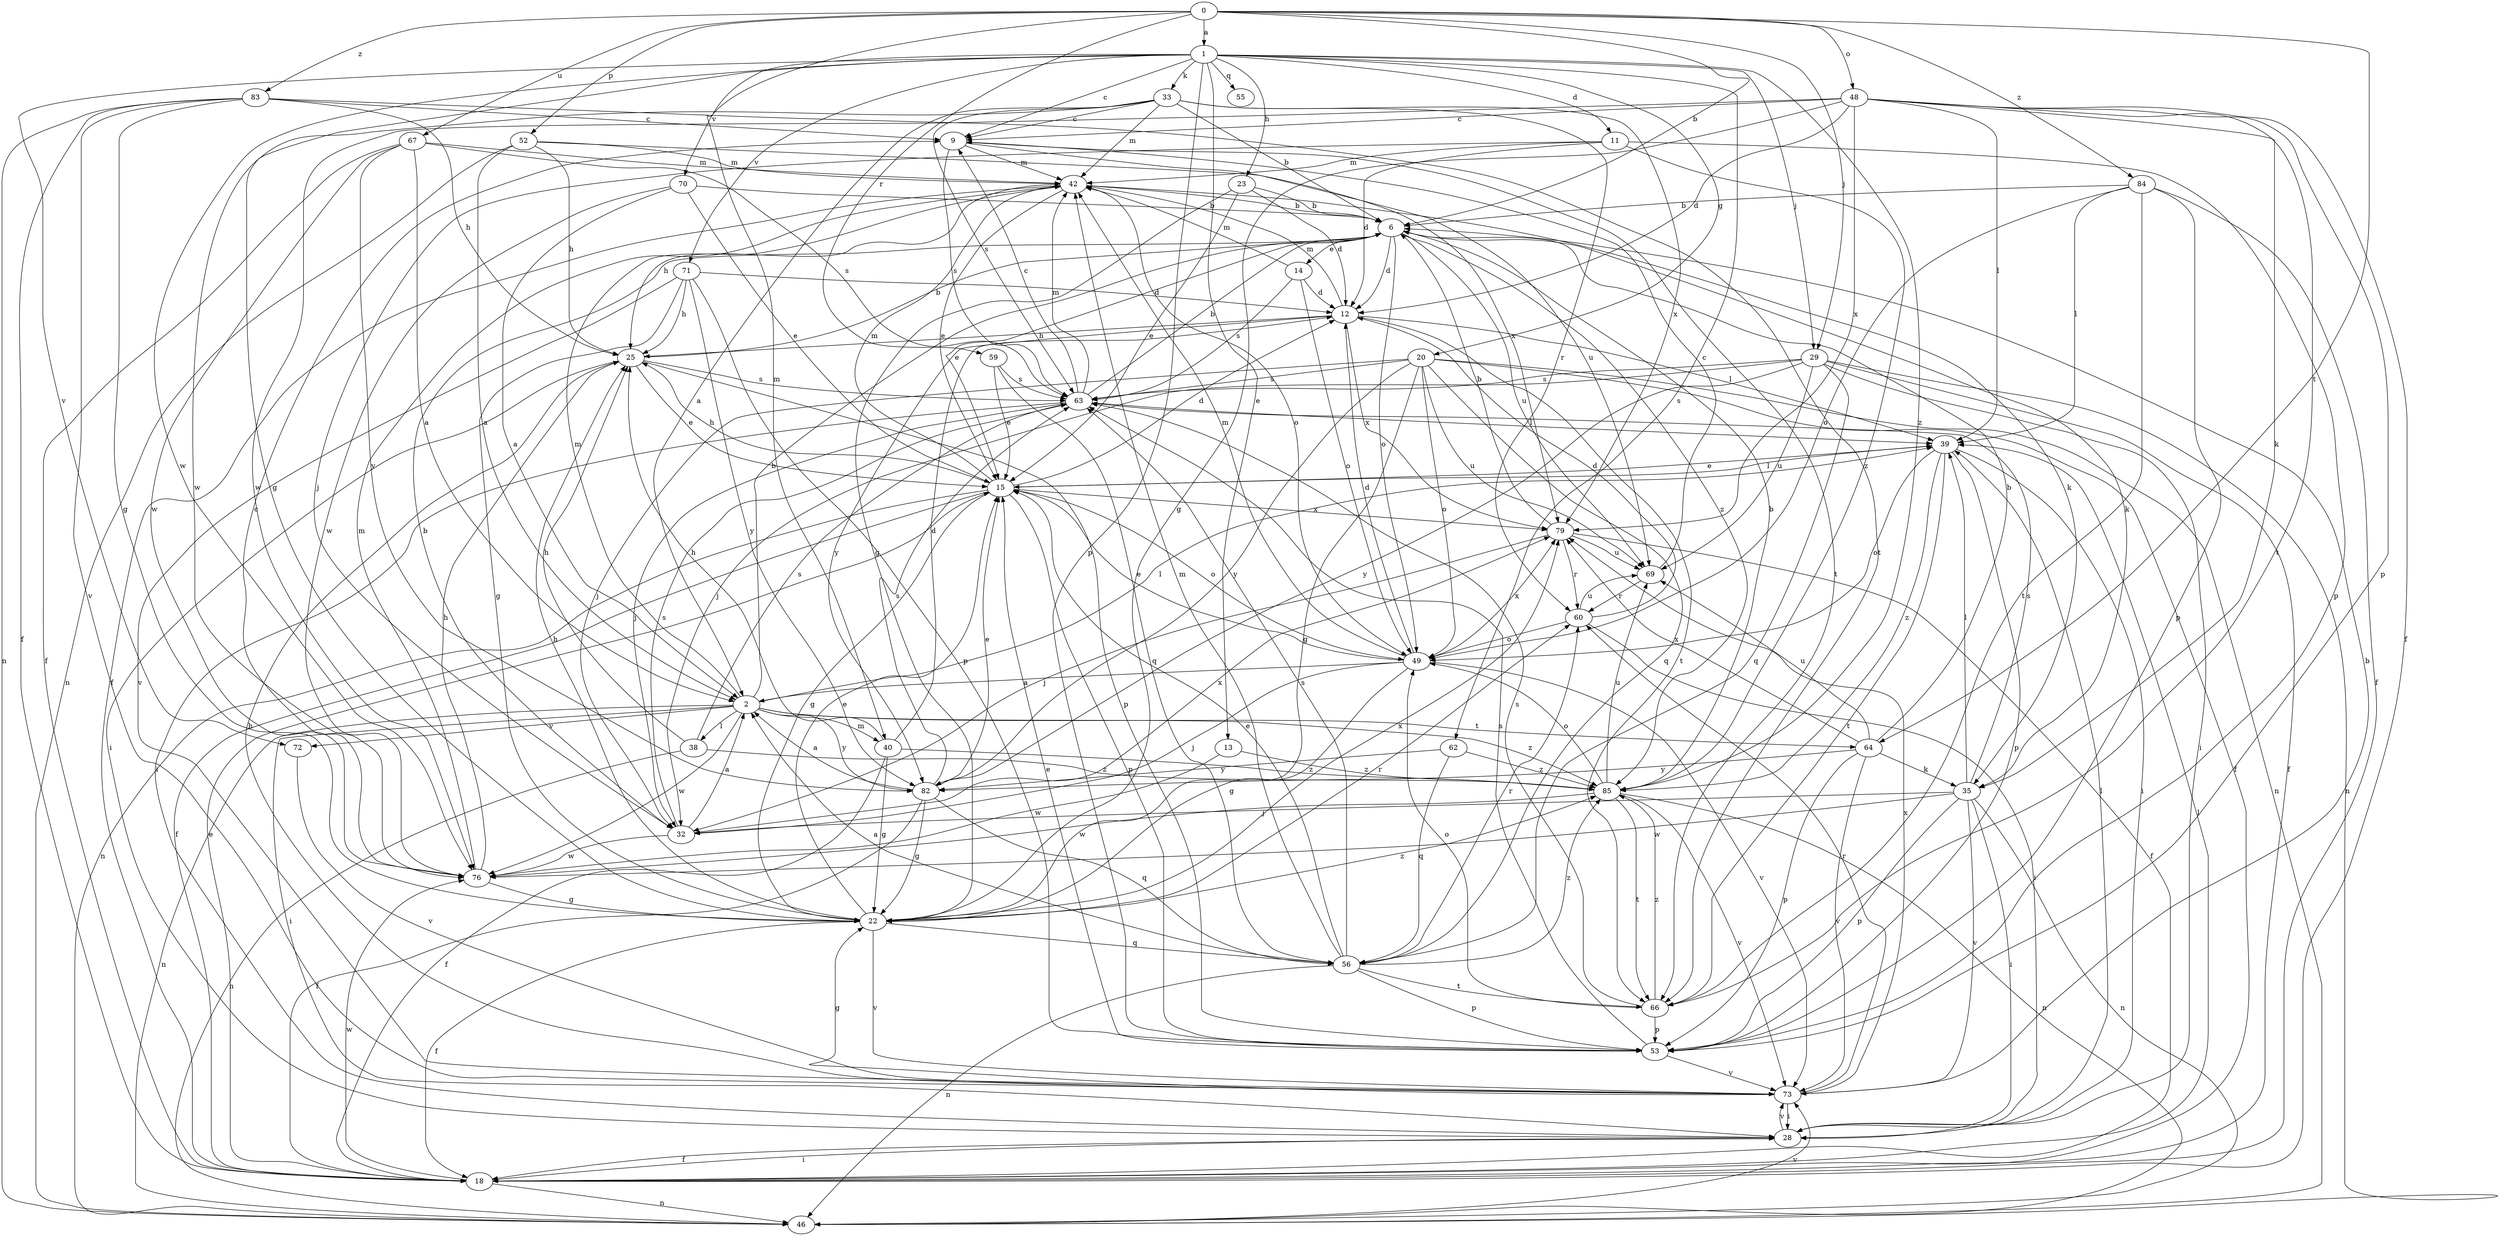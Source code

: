 strict digraph  {
0;
1;
2;
6;
9;
11;
12;
13;
14;
15;
18;
20;
22;
23;
25;
28;
29;
32;
33;
35;
38;
39;
40;
42;
46;
48;
49;
52;
53;
55;
56;
59;
60;
62;
63;
64;
66;
67;
69;
70;
71;
72;
73;
76;
79;
82;
83;
84;
85;
0 -> 1  [label=a];
0 -> 6  [label=b];
0 -> 29  [label=j];
0 -> 40  [label=m];
0 -> 48  [label=o];
0 -> 52  [label=p];
0 -> 59  [label=r];
0 -> 64  [label=t];
0 -> 67  [label=u];
0 -> 83  [label=z];
0 -> 84  [label=z];
1 -> 9  [label=c];
1 -> 11  [label=d];
1 -> 13  [label=e];
1 -> 20  [label=g];
1 -> 22  [label=g];
1 -> 23  [label=h];
1 -> 29  [label=j];
1 -> 33  [label=k];
1 -> 53  [label=p];
1 -> 55  [label=q];
1 -> 62  [label=s];
1 -> 70  [label=v];
1 -> 71  [label=v];
1 -> 72  [label=v];
1 -> 76  [label=w];
1 -> 85  [label=z];
2 -> 6  [label=b];
2 -> 28  [label=i];
2 -> 38  [label=l];
2 -> 39  [label=l];
2 -> 40  [label=m];
2 -> 42  [label=m];
2 -> 46  [label=n];
2 -> 64  [label=t];
2 -> 72  [label=v];
2 -> 76  [label=w];
2 -> 82  [label=y];
2 -> 85  [label=z];
6 -> 12  [label=d];
6 -> 14  [label=e];
6 -> 15  [label=e];
6 -> 35  [label=k];
6 -> 49  [label=o];
6 -> 69  [label=u];
6 -> 85  [label=z];
9 -> 42  [label=m];
9 -> 63  [label=s];
9 -> 66  [label=t];
9 -> 79  [label=x];
11 -> 12  [label=d];
11 -> 32  [label=j];
11 -> 42  [label=m];
11 -> 53  [label=p];
11 -> 85  [label=z];
12 -> 25  [label=h];
12 -> 39  [label=l];
12 -> 42  [label=m];
12 -> 66  [label=t];
12 -> 79  [label=x];
12 -> 82  [label=y];
13 -> 76  [label=w];
13 -> 85  [label=z];
14 -> 12  [label=d];
14 -> 42  [label=m];
14 -> 49  [label=o];
14 -> 63  [label=s];
15 -> 12  [label=d];
15 -> 18  [label=f];
15 -> 22  [label=g];
15 -> 25  [label=h];
15 -> 39  [label=l];
15 -> 42  [label=m];
15 -> 46  [label=n];
15 -> 49  [label=o];
15 -> 53  [label=p];
15 -> 79  [label=x];
18 -> 15  [label=e];
18 -> 28  [label=i];
18 -> 39  [label=l];
18 -> 46  [label=n];
18 -> 76  [label=w];
20 -> 18  [label=f];
20 -> 22  [label=g];
20 -> 32  [label=j];
20 -> 46  [label=n];
20 -> 49  [label=o];
20 -> 56  [label=q];
20 -> 63  [label=s];
20 -> 69  [label=u];
20 -> 82  [label=y];
22 -> 15  [label=e];
22 -> 18  [label=f];
22 -> 25  [label=h];
22 -> 56  [label=q];
22 -> 60  [label=r];
22 -> 73  [label=v];
22 -> 79  [label=x];
22 -> 85  [label=z];
23 -> 6  [label=b];
23 -> 12  [label=d];
23 -> 15  [label=e];
23 -> 22  [label=g];
25 -> 6  [label=b];
25 -> 15  [label=e];
25 -> 28  [label=i];
25 -> 53  [label=p];
25 -> 63  [label=s];
28 -> 18  [label=f];
28 -> 39  [label=l];
28 -> 73  [label=v];
29 -> 18  [label=f];
29 -> 28  [label=i];
29 -> 32  [label=j];
29 -> 46  [label=n];
29 -> 56  [label=q];
29 -> 63  [label=s];
29 -> 69  [label=u];
29 -> 82  [label=y];
32 -> 2  [label=a];
32 -> 6  [label=b];
32 -> 63  [label=s];
32 -> 76  [label=w];
32 -> 79  [label=x];
33 -> 2  [label=a];
33 -> 6  [label=b];
33 -> 9  [label=c];
33 -> 42  [label=m];
33 -> 60  [label=r];
33 -> 63  [label=s];
33 -> 76  [label=w];
33 -> 79  [label=x];
35 -> 28  [label=i];
35 -> 32  [label=j];
35 -> 39  [label=l];
35 -> 46  [label=n];
35 -> 53  [label=p];
35 -> 63  [label=s];
35 -> 73  [label=v];
35 -> 76  [label=w];
38 -> 25  [label=h];
38 -> 46  [label=n];
38 -> 63  [label=s];
38 -> 85  [label=z];
39 -> 15  [label=e];
39 -> 28  [label=i];
39 -> 49  [label=o];
39 -> 53  [label=p];
39 -> 66  [label=t];
39 -> 85  [label=z];
40 -> 12  [label=d];
40 -> 18  [label=f];
40 -> 22  [label=g];
40 -> 25  [label=h];
40 -> 85  [label=z];
42 -> 6  [label=b];
42 -> 15  [label=e];
42 -> 18  [label=f];
42 -> 25  [label=h];
42 -> 35  [label=k];
42 -> 49  [label=o];
46 -> 73  [label=v];
48 -> 9  [label=c];
48 -> 12  [label=d];
48 -> 18  [label=f];
48 -> 22  [label=g];
48 -> 35  [label=k];
48 -> 39  [label=l];
48 -> 53  [label=p];
48 -> 66  [label=t];
48 -> 76  [label=w];
48 -> 79  [label=x];
49 -> 2  [label=a];
49 -> 12  [label=d];
49 -> 15  [label=e];
49 -> 22  [label=g];
49 -> 32  [label=j];
49 -> 42  [label=m];
49 -> 73  [label=v];
49 -> 79  [label=x];
52 -> 2  [label=a];
52 -> 25  [label=h];
52 -> 42  [label=m];
52 -> 46  [label=n];
52 -> 69  [label=u];
53 -> 15  [label=e];
53 -> 63  [label=s];
53 -> 73  [label=v];
56 -> 2  [label=a];
56 -> 15  [label=e];
56 -> 42  [label=m];
56 -> 46  [label=n];
56 -> 53  [label=p];
56 -> 60  [label=r];
56 -> 63  [label=s];
56 -> 66  [label=t];
56 -> 85  [label=z];
59 -> 15  [label=e];
59 -> 56  [label=q];
59 -> 63  [label=s];
60 -> 12  [label=d];
60 -> 28  [label=i];
60 -> 49  [label=o];
60 -> 69  [label=u];
62 -> 56  [label=q];
62 -> 82  [label=y];
62 -> 85  [label=z];
63 -> 6  [label=b];
63 -> 9  [label=c];
63 -> 28  [label=i];
63 -> 32  [label=j];
63 -> 39  [label=l];
63 -> 42  [label=m];
64 -> 6  [label=b];
64 -> 35  [label=k];
64 -> 53  [label=p];
64 -> 69  [label=u];
64 -> 73  [label=v];
64 -> 79  [label=x];
64 -> 82  [label=y];
66 -> 49  [label=o];
66 -> 53  [label=p];
66 -> 63  [label=s];
66 -> 85  [label=z];
67 -> 2  [label=a];
67 -> 18  [label=f];
67 -> 42  [label=m];
67 -> 63  [label=s];
67 -> 76  [label=w];
67 -> 82  [label=y];
69 -> 9  [label=c];
69 -> 60  [label=r];
70 -> 2  [label=a];
70 -> 6  [label=b];
70 -> 15  [label=e];
70 -> 76  [label=w];
71 -> 12  [label=d];
71 -> 22  [label=g];
71 -> 25  [label=h];
71 -> 53  [label=p];
71 -> 73  [label=v];
71 -> 82  [label=y];
72 -> 73  [label=v];
73 -> 6  [label=b];
73 -> 22  [label=g];
73 -> 25  [label=h];
73 -> 28  [label=i];
73 -> 60  [label=r];
73 -> 79  [label=x];
76 -> 9  [label=c];
76 -> 22  [label=g];
76 -> 25  [label=h];
76 -> 42  [label=m];
79 -> 6  [label=b];
79 -> 18  [label=f];
79 -> 32  [label=j];
79 -> 60  [label=r];
79 -> 69  [label=u];
82 -> 2  [label=a];
82 -> 15  [label=e];
82 -> 18  [label=f];
82 -> 22  [label=g];
82 -> 56  [label=q];
82 -> 63  [label=s];
83 -> 9  [label=c];
83 -> 18  [label=f];
83 -> 22  [label=g];
83 -> 25  [label=h];
83 -> 46  [label=n];
83 -> 66  [label=t];
83 -> 73  [label=v];
84 -> 6  [label=b];
84 -> 18  [label=f];
84 -> 39  [label=l];
84 -> 49  [label=o];
84 -> 53  [label=p];
84 -> 66  [label=t];
85 -> 6  [label=b];
85 -> 46  [label=n];
85 -> 49  [label=o];
85 -> 66  [label=t];
85 -> 69  [label=u];
85 -> 73  [label=v];
85 -> 76  [label=w];
}
